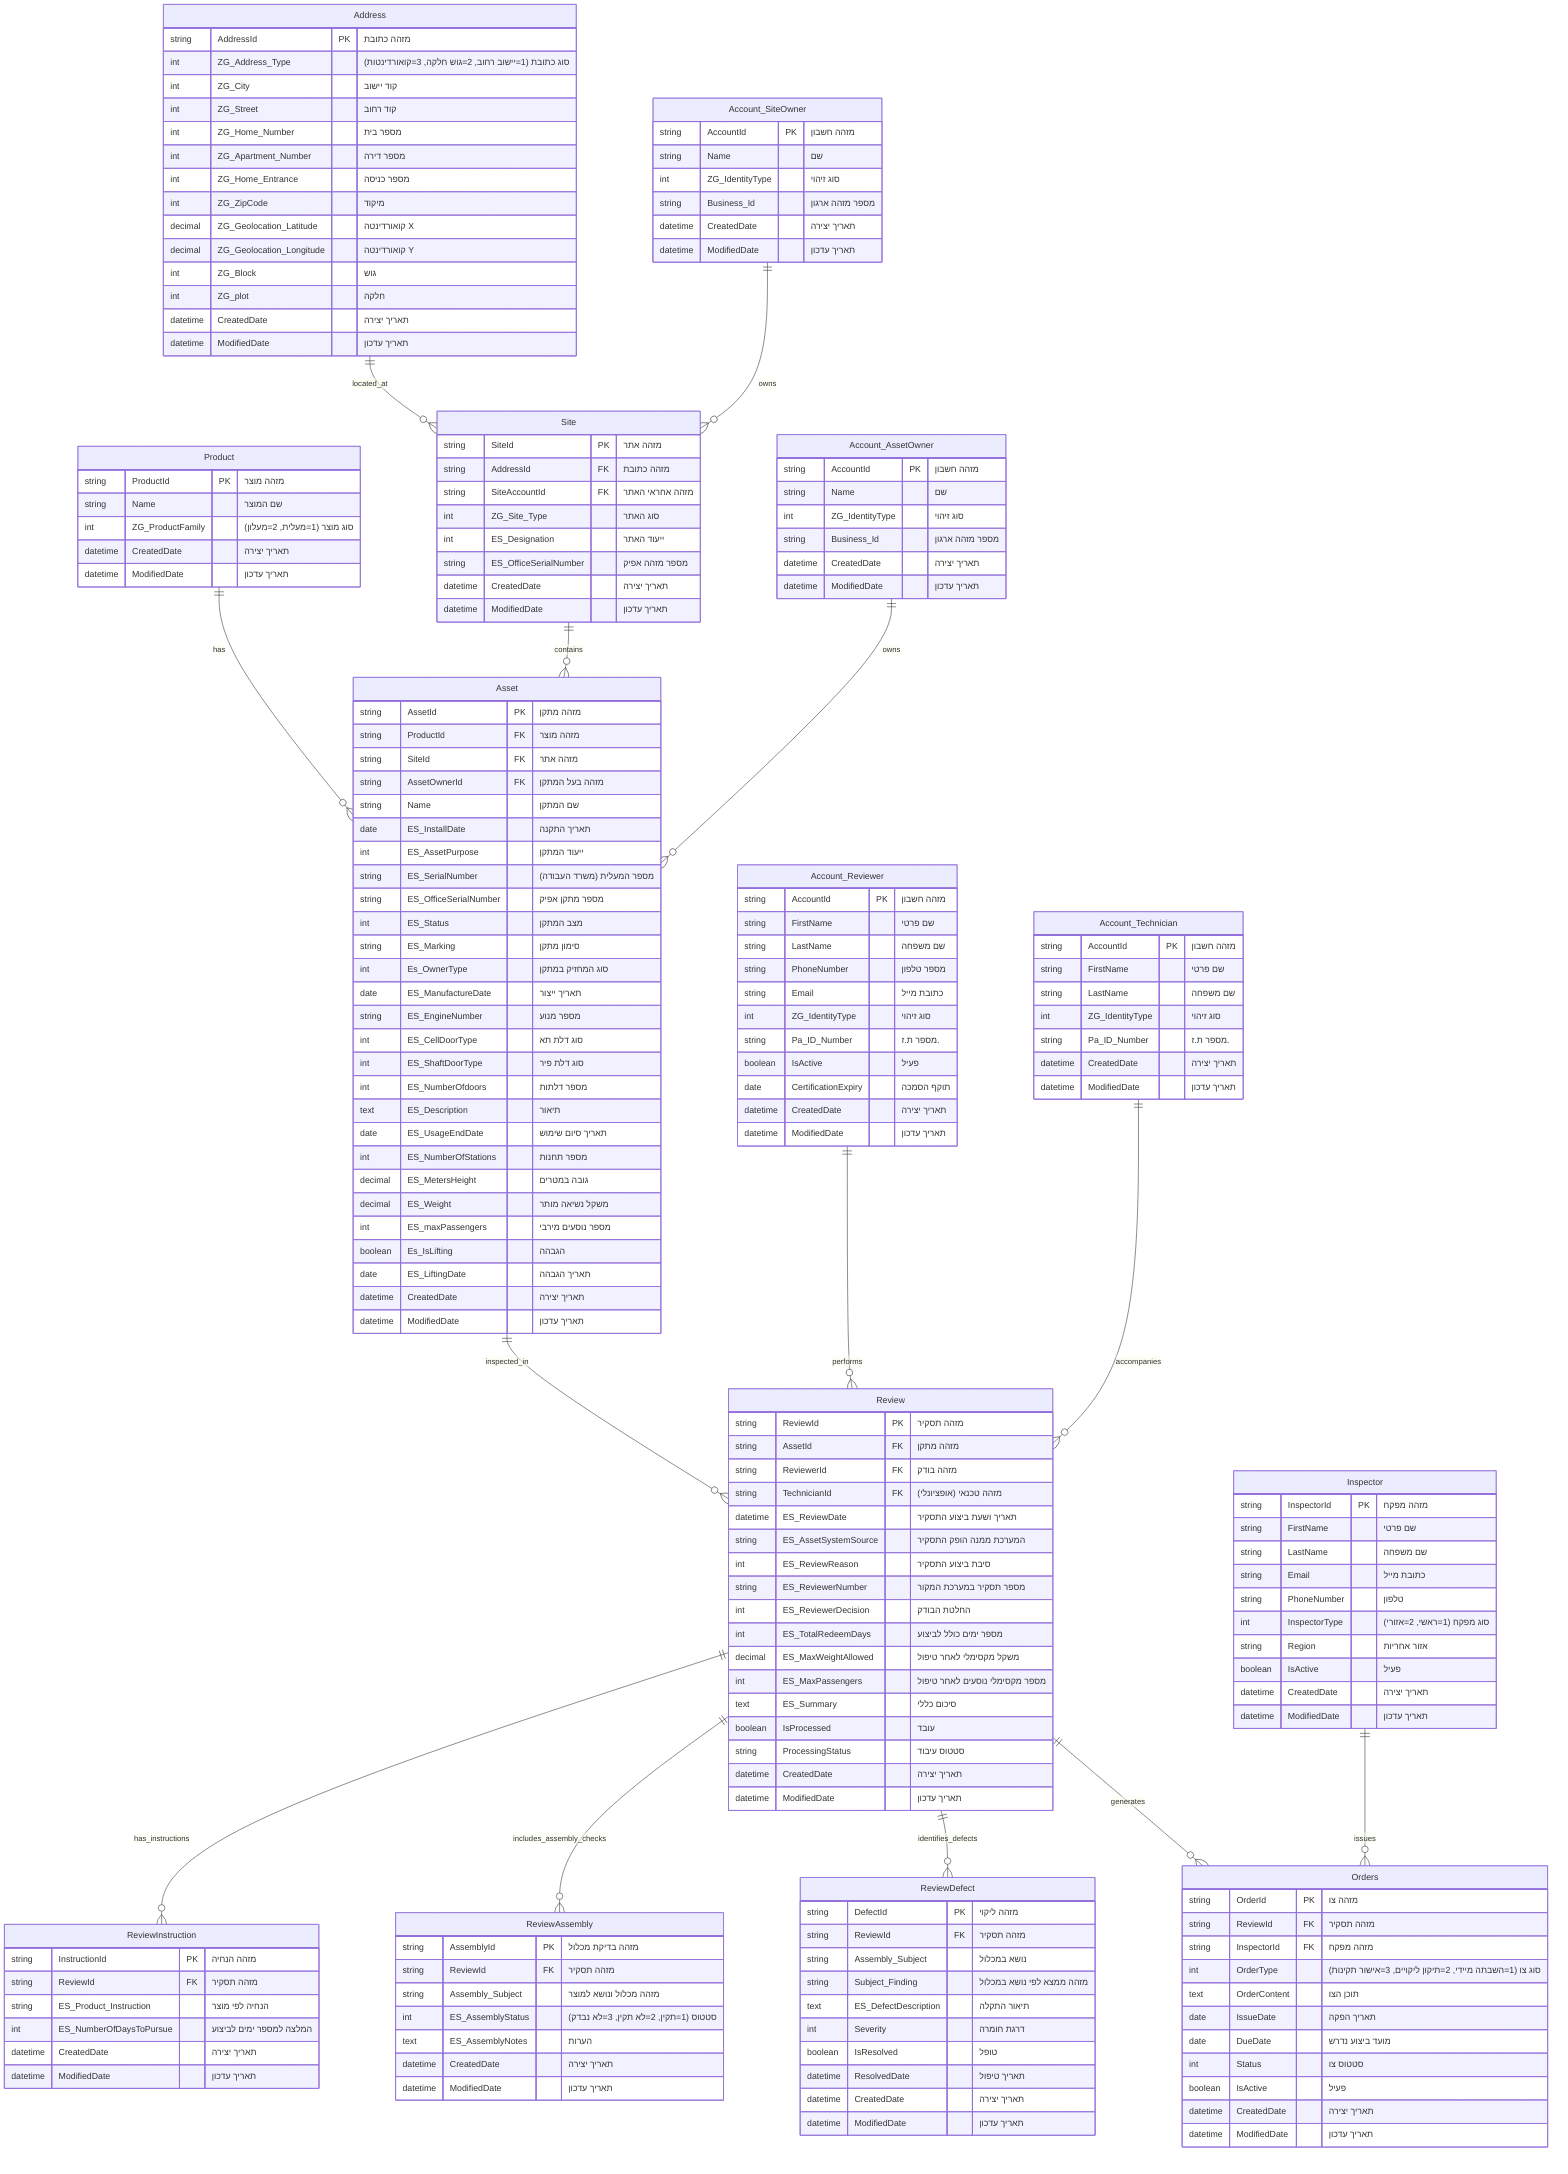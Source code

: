 erDiagram
    %% Product Entity - סוגי מוצרים
    Product {
        string ProductId PK "מזהה מוצר"
        string Name "שם המוצר"
        int ZG_ProductFamily "סוג מוצר (1=מעלית, 2=מעלון)"
        datetime CreatedDate "תאריך יצירה"
        datetime ModifiedDate "תאריך עדכון"
    }

    %% Address Entity - כתובת המתקן
    Address {
        string AddressId PK "מזהה כתובת"
        int ZG_Address_Type "סוג כתובת (1=יישוב רחוב, 2=גוש חלקה, 3=קואורדינטות)"
        int ZG_City "קוד יישוב"
        int ZG_Street "קוד רחוב"
        int ZG_Home_Number "מספר בית"
        int ZG_Apartment_Number "מספר דירה"
        int ZG_Home_Entrance "מספר כניסה"
        int ZG_ZipCode "מיקוד"
        decimal ZG_Geolocation_Latitude "קואורדינטה X"
        decimal ZG_Geolocation_Longitude "קואורדינטה Y"
        int ZG_Block "גוש"
        int ZG_plot "חלקה"
        datetime CreatedDate "תאריך יצירה"
        datetime ModifiedDate "תאריך עדכון"
    }

    %% Site Entity - פרטי אתר
    Site {
        string SiteId PK "מזהה אתר"
        string AddressId FK "מזהה כתובת"
        string SiteAccountId FK "מזהה אחראי האתר"
        int ZG_Site_Type "סוג האתר"
        int ES_Designation "ייעוד האתר"
        string ES_OfficeSerialNumber "מספר מזהה אפיק"
        datetime CreatedDate "תאריך יצירה"
        datetime ModifiedDate "תאריך עדכון"
    }

    %% Account_SiteOwner Entity - אחראי על האתר
    Account_SiteOwner {
        string AccountId PK "מזהה חשבון"
        string Name "שם"
        int ZG_IdentityType "סוג זיהוי"
        string Business_Id "מספר מזהה ארגון"
        datetime CreatedDate "תאריך יצירה"
        datetime ModifiedDate "תאריך עדכון"
    }

    %% Account_AssetOwner Entity - בעל המתקן
    Account_AssetOwner {
        string AccountId PK "מזהה חשבון"
        string Name "שם"
        int ZG_IdentityType "סוג זיהוי"
        string Business_Id "מספר מזהה ארגון"
        datetime CreatedDate "תאריך יצירה"
        datetime ModifiedDate "תאריך עדכון"
    }

    %% Asset Entity - המתקן (המעלית)
    Asset {
        string AssetId PK "מזהה מתקן"
        string ProductId FK "מזהה מוצר"
        string SiteId FK "מזהה אתר"
        string AssetOwnerId FK "מזהה בעל המתקן"
        string Name "שם המתקן"
        date ES_InstallDate "תאריך התקנה"
        int ES_AssetPurpose "ייעוד המתקן"
        string ES_SerialNumber "מספר המעלית (משרד העבודה)"
        string ES_OfficeSerialNumber "מספר מתקן אפיק"
        int ES_Status "מצב המתקן"
        string ES_Marking "סימון מתקן"
        int Es_OwnerType "סוג המחזיק במתקן"
        date ES_ManufactureDate "תאריך ייצור"
        string ES_EngineNumber "מספר מנוע"
        int ES_CellDoorType "סוג דלת תא"
        int ES_ShaftDoorType "סוג דלת פיר"
        int ES_NumberOfdoors "מספר דלתות"
        text ES_Description "תיאור"
        date ES_UsageEndDate "תאריך סיום שימוש"
        int ES_NumberOfStations "מספר תחנות"
        decimal ES_MetersHeight "גובה במטרים"
        decimal ES_Weight "משקל נשיאה מותר"
        int ES_maxPassengers "מספר נוסעים מירבי"
        boolean Es_IsLifting "הגבהה"
        date ES_LiftingDate "תאריך הגבהה"
        datetime CreatedDate "תאריך יצירה"
        datetime ModifiedDate "תאריך עדכון"
    }

    %% Account_Reviewer Entity - בודק מוסמך
    Account_Reviewer {
        string AccountId PK "מזהה חשבון"
        string FirstName "שם פרטי"
        string LastName "שם משפחה"
        string PhoneNumber "מספר טלפון"
        string Email "כתובת מייל"
        int ZG_IdentityType "סוג זיהוי"
        string Pa_ID_Number "מספר ת.ז."
        boolean IsActive "פעיל"
        date CertificationExpiry "תוקף הסמכה"
        datetime CreatedDate "תאריך יצירה"
        datetime ModifiedDate "תאריך עדכון"
    }

    %% Account_Technician Entity - טכנאי מלווה
    Account_Technician {
        string AccountId PK "מזהה חשבון"
        string FirstName "שם פרטי"
        string LastName "שם משפחה"
        int ZG_IdentityType "סוג זיהוי"
        string Pa_ID_Number "מספר ת.ז."
        datetime CreatedDate "תאריך יצירה"
        datetime ModifiedDate "תאריך עדכון"
    }

    %% Review Entity - התסקיר
    Review {
        string ReviewId PK "מזהה תסקיר"
        string AssetId FK "מזהה מתקן"
        string ReviewerId FK "מזהה בודק"
        string TechnicianId FK "מזהה טכנאי (אופציונלי)"
        datetime ES_ReviewDate "תאריך ושעת ביצוע התסקיר"
        string ES_AssetSystemSource "המערכת ממנה הופק התסקיר"
        int ES_ReviewReason "סיבת ביצוע התסקיר"
        string ES_ReviewerNumber "מספר תסקיר במערכת המקור"
        int ES_ReviewerDecision "החלטת הבודק"
        int ES_TotalRedeemDays "מספר ימים כולל לביצוע"
        decimal ES_MaxWeightAllowed "משקל מקסימלי לאחר טיפול"
        int ES_MaxPassengers "מספר מקסימלי נוסעים לאחר טיפול"
        text ES_Summary "סיכום כללי"
        boolean IsProcessed "עובד"
        string ProcessingStatus "סטטוס עיבוד"
        datetime CreatedDate "תאריך יצירה"
        datetime ModifiedDate "תאריך עדכון"
    }

    %% ReviewInstruction Entity - הנחיות לתסקיר
    ReviewInstruction {
        string InstructionId PK "מזהה הנחיה"
        string ReviewId FK "מזהה תסקיר"
        string ES_Product_Instruction "הנחיה לפי מוצר"
        int ES_NumberOfDaysToPursue "המלצה למספר ימים לביצוע"
        datetime CreatedDate "תאריך יצירה"
        datetime ModifiedDate "תאריך עדכון"
    }

    %% ReviewAssembly Entity - נושאים במכללים שנבדקו
    ReviewAssembly {
        string AssemblyId PK "מזהה בדיקת מכלול"
        string ReviewId FK "מזהה תסקיר"
        string Assembly_Subject "מזהה מכלול ונושא למוצר"
        int ES_AssemblyStatus "סטטוס (1=תקין, 2=לא תקין, 3=לא נבדק)"
        text ES_AssemblyNotes "הערות"
        datetime CreatedDate "תאריך יצירה"
        datetime ModifiedDate "תאריך עדכון"
    }

    %% ReviewDefect Entity - כשלים בתסקיר
    ReviewDefect {
        string DefectId PK "מזהה ליקוי"
        string ReviewId FK "מזהה תסקיר"
        string Assembly_Subject "נושא במכלול"
        string Subject_Finding "מזהה ממצא לפי נושא במכלול"
        text ES_DefectDescription "תיאור התקלה"
        int Severity "דרגת חומרה"
        boolean IsResolved "טופל"
        datetime ResolvedDate "תאריך טיפול"
        datetime CreatedDate "תאריך יצירה"
        datetime ModifiedDate "תאריך עדכון"
    }

    %% Orders Entity - צווי בטיחות (מוסק מהאפיון)
    Orders {
        string OrderId PK "מזהה צו"
        string ReviewId FK "מזהה תסקיר"
        string InspectorId FK "מזהה מפקח"
        int OrderType "סוג צו (1=השבתה מיידי, 2=תיקון ליקויים, 3=אישור תקינות)"
        text OrderContent "תוכן הצו"
        date IssueDate "תאריך הפקה"
        date DueDate "מועד ביצוע נדרש"
        int Status "סטטוס צו"
        boolean IsActive "פעיל"
        datetime CreatedDate "תאריך יצירה"
        datetime ModifiedDate "תאריך עדכון"
    }

    %% Inspector Entity - מפקח (מוסק מהאפיון)
    Inspector {
        string InspectorId PK "מזהה מפקח"
        string FirstName "שם פרטי"
        string LastName "שם משפחה"
        string Email "כתובת מייל"
        string PhoneNumber "טלפון"
        int InspectorType "סוג מפקח (1=ראשי, 2=אזורי)"
        string Region "אזור אחריות"
        boolean IsActive "פעיל"
        datetime CreatedDate "תאריך יצירה"
        datetime ModifiedDate "תאריך עדכון"
    }

    %% Relationships - קשרים בין הישויות

    %% Product to Asset (One to Many)
    Product ||--o{ Asset : "has"

    %% Address to Site (One to Many)
    Address ||--o{ Site : "located_at"

    %% Account_SiteOwner to Site (One to Many)
    Account_SiteOwner ||--o{ Site : "owns"

    %% Site to Asset (One to Many)
    Site ||--o{ Asset : "contains"

    %% Account_AssetOwner to Asset (One to Many)
    Account_AssetOwner ||--o{ Asset : "owns"

    %% Asset to Review (One to Many)
    Asset ||--o{ Review : "inspected_in"

    %% Account_Reviewer to Review (One to Many)
    Account_Reviewer ||--o{ Review : "performs"

    %% Account_Technician to Review (One to Many - Optional)
    Account_Technician ||--o{ Review : "accompanies"

    %% Review to ReviewInstruction (One to Many)
    Review ||--o{ ReviewInstruction : "has_instructions"

    %% Review to ReviewAssembly (One to Many)
    Review ||--o{ ReviewAssembly : "includes_assembly_checks"

    %% Review to ReviewDefect (One to Many)
    Review ||--o{ ReviewDefect : "identifies_defects"

    %% Review to Orders (One to Many)
    Review ||--o{ Orders : "generates"

    %% Inspector to Orders (One to Many)
    Inspector ||--o{ Orders : "issues"